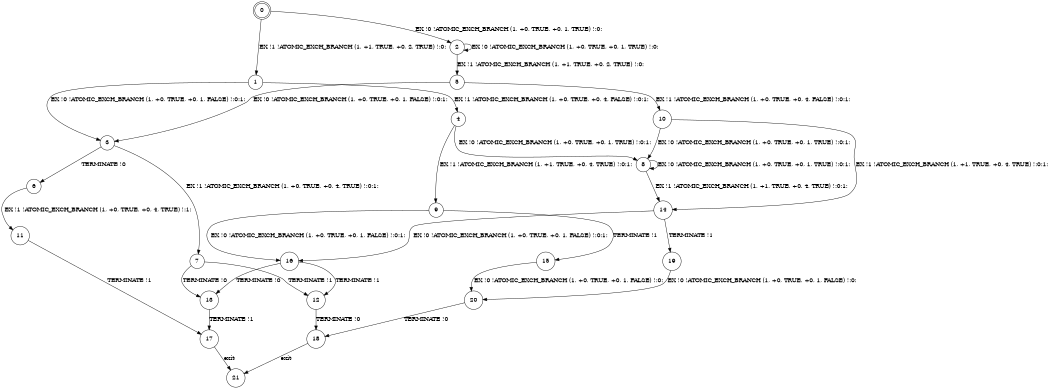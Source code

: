 digraph BCG {
size = "7, 10.5";
center = TRUE;
node [shape = circle];
0 [peripheries = 2];
0 -> 1 [label = "EX !1 !ATOMIC_EXCH_BRANCH (1, +1, TRUE, +0, 2, TRUE) !:0:"];
0 -> 2 [label = "EX !0 !ATOMIC_EXCH_BRANCH (1, +0, TRUE, +0, 1, TRUE) !:0:"];
1 -> 3 [label = "EX !0 !ATOMIC_EXCH_BRANCH (1, +0, TRUE, +0, 1, FALSE) !:0:1:"];
1 -> 4 [label = "EX !1 !ATOMIC_EXCH_BRANCH (1, +0, TRUE, +0, 4, FALSE) !:0:1:"];
2 -> 5 [label = "EX !1 !ATOMIC_EXCH_BRANCH (1, +1, TRUE, +0, 2, TRUE) !:0:"];
2 -> 2 [label = "EX !0 !ATOMIC_EXCH_BRANCH (1, +0, TRUE, +0, 1, TRUE) !:0:"];
3 -> 6 [label = "TERMINATE !0"];
3 -> 7 [label = "EX !1 !ATOMIC_EXCH_BRANCH (1, +0, TRUE, +0, 4, TRUE) !:0:1:"];
4 -> 8 [label = "EX !0 !ATOMIC_EXCH_BRANCH (1, +0, TRUE, +0, 1, TRUE) !:0:1:"];
4 -> 9 [label = "EX !1 !ATOMIC_EXCH_BRANCH (1, +1, TRUE, +0, 4, TRUE) !:0:1:"];
5 -> 10 [label = "EX !1 !ATOMIC_EXCH_BRANCH (1, +0, TRUE, +0, 4, FALSE) !:0:1:"];
5 -> 3 [label = "EX !0 !ATOMIC_EXCH_BRANCH (1, +0, TRUE, +0, 1, FALSE) !:0:1:"];
6 -> 11 [label = "EX !1 !ATOMIC_EXCH_BRANCH (1, +0, TRUE, +0, 4, TRUE) !:1:"];
7 -> 12 [label = "TERMINATE !1"];
7 -> 13 [label = "TERMINATE !0"];
8 -> 14 [label = "EX !1 !ATOMIC_EXCH_BRANCH (1, +1, TRUE, +0, 4, TRUE) !:0:1:"];
8 -> 8 [label = "EX !0 !ATOMIC_EXCH_BRANCH (1, +0, TRUE, +0, 1, TRUE) !:0:1:"];
9 -> 15 [label = "TERMINATE !1"];
9 -> 16 [label = "EX !0 !ATOMIC_EXCH_BRANCH (1, +0, TRUE, +0, 1, FALSE) !:0:1:"];
10 -> 14 [label = "EX !1 !ATOMIC_EXCH_BRANCH (1, +1, TRUE, +0, 4, TRUE) !:0:1:"];
10 -> 8 [label = "EX !0 !ATOMIC_EXCH_BRANCH (1, +0, TRUE, +0, 1, TRUE) !:0:1:"];
11 -> 17 [label = "TERMINATE !1"];
12 -> 18 [label = "TERMINATE !0"];
13 -> 17 [label = "TERMINATE !1"];
14 -> 19 [label = "TERMINATE !1"];
14 -> 16 [label = "EX !0 !ATOMIC_EXCH_BRANCH (1, +0, TRUE, +0, 1, FALSE) !:0:1:"];
15 -> 20 [label = "EX !0 !ATOMIC_EXCH_BRANCH (1, +0, TRUE, +0, 1, FALSE) !:0:"];
16 -> 12 [label = "TERMINATE !1"];
16 -> 13 [label = "TERMINATE !0"];
17 -> 21 [label = "exit"];
18 -> 21 [label = "exit"];
19 -> 20 [label = "EX !0 !ATOMIC_EXCH_BRANCH (1, +0, TRUE, +0, 1, FALSE) !:0:"];
20 -> 18 [label = "TERMINATE !0"];
}
